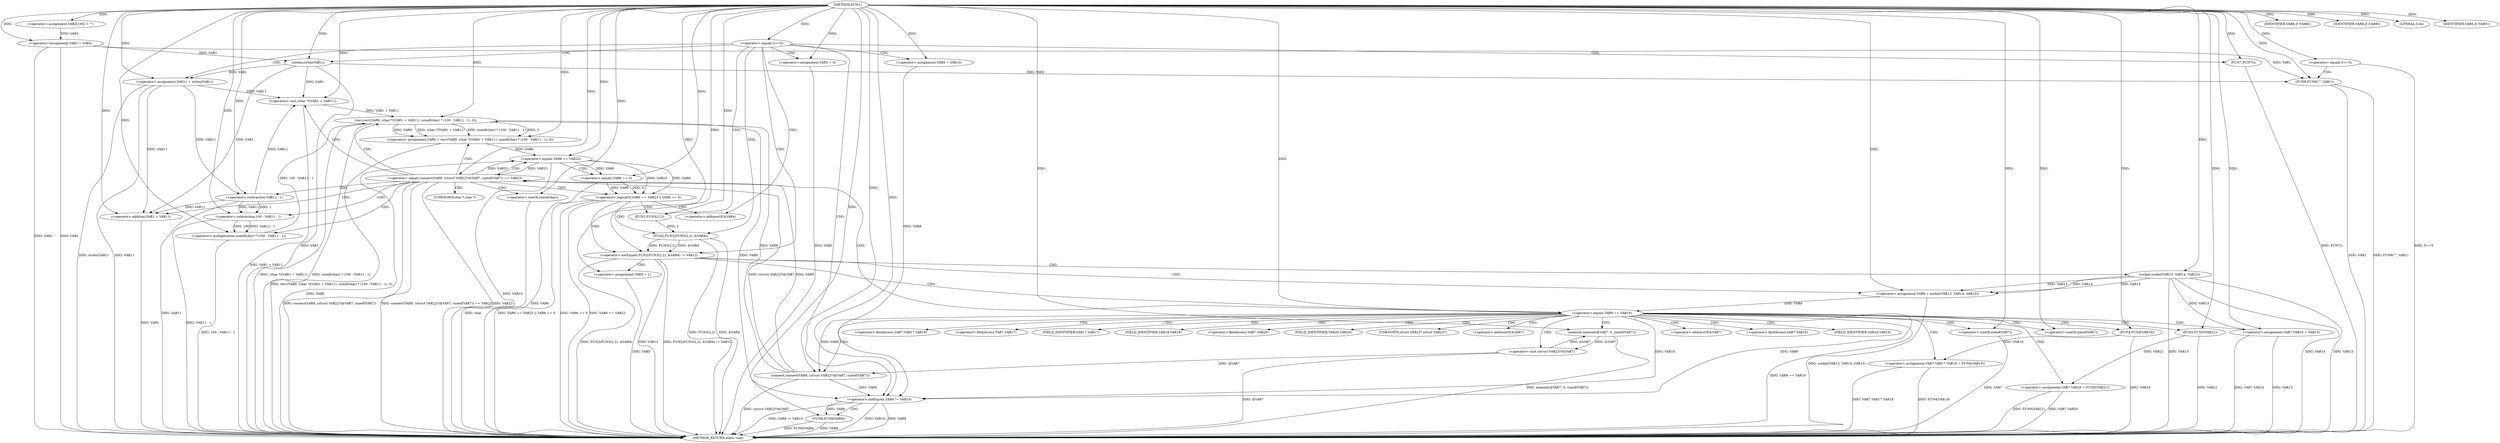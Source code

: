 digraph FUN1 {  
"1000100" [label = "(METHOD,FUN1)" ]
"1000253" [label = "(METHOD_RETURN,static void)" ]
"1000104" [label = "(<operator>.assignment,VAR2[100] = \"\")" ]
"1000107" [label = "(<operator>.assignment,VAR1 = VAR2)" ]
"1000111" [label = "(<operator>.equals,5==5)" ]
"1000118" [label = "(<operator>.assignment,VAR5 = 0)" ]
"1000125" [label = "(<operator>.assignment,VAR9 = VAR10)" ]
"1000129" [label = "(<operator>.assignment,VAR11 = strlen(VAR1))" ]
"1000131" [label = "(strlen,strlen(VAR1))" ]
"1000136" [label = "(<operator>.notEquals,FUN2(FUN3(2,2), &VAR4) != VAR12)" ]
"1000137" [label = "(FUN2,FUN2(FUN3(2,2), &VAR4))" ]
"1000138" [label = "(FUN3,FUN3(2,2))" ]
"1000146" [label = "(<operator>.assignment,VAR5 = 1)" ]
"1000149" [label = "(<operator>.assignment,VAR9 = socket(VAR13, VAR14, VAR15))" ]
"1000151" [label = "(socket,socket(VAR13, VAR14, VAR15))" ]
"1000156" [label = "(<operator>.equals,VAR9 == VAR10)" ]
"1000161" [label = "(memset,memset(&VAR7, 0, sizeof(VAR7)))" ]
"1000165" [label = "(<operator>.sizeOf,sizeof(VAR7))" ]
"1000167" [label = "(<operator>.assignment,VAR7.VAR16 = VAR13)" ]
"1000172" [label = "(<operator>.assignment,VAR7.VAR17.VAR18 = FUN4(VAR19))" ]
"1000178" [label = "(FUN4,FUN4(VAR19))" ]
"1000180" [label = "(<operator>.assignment,VAR7.VAR20 = FUN5(VAR21))" ]
"1000184" [label = "(FUN5,FUN5(VAR21))" ]
"1000187" [label = "(<operator>.equals,connect(VAR9, (struct VAR22*)&VAR7, sizeof(VAR7)) == VAR23)" ]
"1000188" [label = "(connect,connect(VAR9, (struct VAR22*)&VAR7, sizeof(VAR7)))" ]
"1000190" [label = "(<operator>.cast,(struct VAR22*)&VAR7)" ]
"1000194" [label = "(<operator>.sizeOf,sizeof(VAR7))" ]
"1000199" [label = "(<operator>.assignment,VAR6 = recv(VAR9, (char *)(VAR1 + VAR11), sizeof(char) * (100 - VAR11 - 1), 0))" ]
"1000201" [label = "(recv,recv(VAR9, (char *)(VAR1 + VAR11), sizeof(char) * (100 - VAR11 - 1), 0))" ]
"1000203" [label = "(<operator>.cast,(char *)(VAR1 + VAR11))" ]
"1000205" [label = "(<operator>.addition,VAR1 + VAR11)" ]
"1000208" [label = "(<operator>.multiplication,sizeof(char) * (100 - VAR11 - 1))" ]
"1000209" [label = "(<operator>.sizeOf,sizeof(char))" ]
"1000211" [label = "(<operator>.subtraction,100 - VAR11 - 1)" ]
"1000213" [label = "(<operator>.subtraction,VAR11 - 1)" ]
"1000218" [label = "(<operator>.logicalOr,VAR6 == VAR23 || VAR6 == 0)" ]
"1000219" [label = "(<operator>.equals,VAR6 == VAR23)" ]
"1000222" [label = "(<operator>.equals,VAR6 == 0)" ]
"1000228" [label = "(IDENTIFIER,VAR8,if (VAR8))" ]
"1000231" [label = "(IDENTIFIER,VAR8,if (VAR8))" ]
"1000233" [label = "(LITERAL,0,do)" ]
"1000235" [label = "(<operator>.notEquals,VAR9 != VAR10)" ]
"1000239" [label = "(FUN6,FUN6(VAR9))" ]
"1000242" [label = "(IDENTIFIER,VAR5,if (VAR5))" ]
"1000244" [label = "(FUN7,FUN7())" ]
"1000246" [label = "(<operator>.equals,5==5)" ]
"1000250" [label = "(FUN8,FUN8(\"\", VAR1))" ]
"1000141" [label = "(<operator>.addressOf,&VAR4)" ]
"1000162" [label = "(<operator>.addressOf,&VAR7)" ]
"1000168" [label = "(<operator>.fieldAccess,VAR7.VAR16)" ]
"1000170" [label = "(FIELD_IDENTIFIER,VAR16,VAR16)" ]
"1000173" [label = "(<operator>.fieldAccess,VAR7.VAR17.VAR18)" ]
"1000174" [label = "(<operator>.fieldAccess,VAR7.VAR17)" ]
"1000176" [label = "(FIELD_IDENTIFIER,VAR17,VAR17)" ]
"1000177" [label = "(FIELD_IDENTIFIER,VAR18,VAR18)" ]
"1000181" [label = "(<operator>.fieldAccess,VAR7.VAR20)" ]
"1000183" [label = "(FIELD_IDENTIFIER,VAR20,VAR20)" ]
"1000191" [label = "(UNKNOWN,struct VAR22*,struct VAR22*)" ]
"1000192" [label = "(<operator>.addressOf,&VAR7)" ]
"1000204" [label = "(UNKNOWN,char *,char *)" ]
  "1000184" -> "1000253"  [ label = "DDG: VAR21"] 
  "1000218" -> "1000253"  [ label = "DDG: VAR6 == VAR23"] 
  "1000180" -> "1000253"  [ label = "DDG: VAR7.VAR20"] 
  "1000151" -> "1000253"  [ label = "DDG: VAR14"] 
  "1000151" -> "1000253"  [ label = "DDG: VAR15"] 
  "1000244" -> "1000253"  [ label = "DDG: FUN7()"] 
  "1000129" -> "1000253"  [ label = "DDG: strlen(VAR1)"] 
  "1000187" -> "1000253"  [ label = "DDG: connect(VAR9, (struct VAR22*)&VAR7, sizeof(VAR7))"] 
  "1000172" -> "1000253"  [ label = "DDG: FUN4(VAR19)"] 
  "1000167" -> "1000253"  [ label = "DDG: VAR7.VAR16"] 
  "1000129" -> "1000253"  [ label = "DDG: VAR11"] 
  "1000187" -> "1000253"  [ label = "DDG: connect(VAR9, (struct VAR22*)&VAR7, sizeof(VAR7)) == VAR23"] 
  "1000219" -> "1000253"  [ label = "DDG: VAR23"] 
  "1000199" -> "1000253"  [ label = "DDG: recv(VAR9, (char *)(VAR1 + VAR11), sizeof(char) * (100 - VAR11 - 1), 0)"] 
  "1000222" -> "1000253"  [ label = "DDG: VAR6"] 
  "1000107" -> "1000253"  [ label = "DDG: VAR1"] 
  "1000235" -> "1000253"  [ label = "DDG: VAR10"] 
  "1000209" -> "1000253"  [ label = "DDG: char"] 
  "1000235" -> "1000253"  [ label = "DDG: VAR9"] 
  "1000149" -> "1000253"  [ label = "DDG: socket(VAR13, VAR14, VAR15)"] 
  "1000239" -> "1000253"  [ label = "DDG: FUN6(VAR9)"] 
  "1000235" -> "1000253"  [ label = "DDG: VAR9 != VAR10"] 
  "1000188" -> "1000253"  [ label = "DDG: (struct VAR22*)&VAR7"] 
  "1000178" -> "1000253"  [ label = "DDG: VAR19"] 
  "1000239" -> "1000253"  [ label = "DDG: VAR9"] 
  "1000213" -> "1000253"  [ label = "DDG: VAR11"] 
  "1000205" -> "1000253"  [ label = "DDG: VAR1"] 
  "1000131" -> "1000253"  [ label = "DDG: VAR1"] 
  "1000137" -> "1000253"  [ label = "DDG: &VAR4"] 
  "1000194" -> "1000253"  [ label = "DDG: VAR7"] 
  "1000180" -> "1000253"  [ label = "DDG: FUN5(VAR21)"] 
  "1000151" -> "1000253"  [ label = "DDG: VAR13"] 
  "1000250" -> "1000253"  [ label = "DDG: VAR1"] 
  "1000218" -> "1000253"  [ label = "DDG: VAR6 == VAR23 || VAR6 == 0"] 
  "1000201" -> "1000253"  [ label = "DDG: (char *)(VAR1 + VAR11)"] 
  "1000218" -> "1000253"  [ label = "DDG: VAR6 == 0"] 
  "1000201" -> "1000253"  [ label = "DDG: sizeof(char) * (100 - VAR11 - 1)"] 
  "1000211" -> "1000253"  [ label = "DDG: VAR11 - 1"] 
  "1000208" -> "1000253"  [ label = "DDG: 100 - VAR11 - 1"] 
  "1000172" -> "1000253"  [ label = "DDG: VAR7.VAR17.VAR18"] 
  "1000136" -> "1000253"  [ label = "DDG: VAR12"] 
  "1000136" -> "1000253"  [ label = "DDG: FUN2(FUN3(2,2), &VAR4) != VAR12"] 
  "1000219" -> "1000253"  [ label = "DDG: VAR6"] 
  "1000167" -> "1000253"  [ label = "DDG: VAR13"] 
  "1000156" -> "1000253"  [ label = "DDG: VAR9 == VAR10"] 
  "1000250" -> "1000253"  [ label = "DDG: FUN8(\"\", VAR1)"] 
  "1000137" -> "1000253"  [ label = "DDG: FUN3(2,2)"] 
  "1000203" -> "1000253"  [ label = "DDG: VAR1 + VAR11"] 
  "1000118" -> "1000253"  [ label = "DDG: VAR5"] 
  "1000187" -> "1000253"  [ label = "DDG: VAR23"] 
  "1000246" -> "1000253"  [ label = "DDG: 5==5"] 
  "1000146" -> "1000253"  [ label = "DDG: VAR5"] 
  "1000161" -> "1000253"  [ label = "DDG: memset(&VAR7, 0, sizeof(VAR7))"] 
  "1000190" -> "1000253"  [ label = "DDG: &VAR7"] 
  "1000136" -> "1000253"  [ label = "DDG: FUN2(FUN3(2,2), &VAR4)"] 
  "1000107" -> "1000253"  [ label = "DDG: VAR2"] 
  "1000100" -> "1000104"  [ label = "DDG: "] 
  "1000104" -> "1000107"  [ label = "DDG: VAR2"] 
  "1000100" -> "1000107"  [ label = "DDG: "] 
  "1000100" -> "1000111"  [ label = "DDG: "] 
  "1000100" -> "1000118"  [ label = "DDG: "] 
  "1000100" -> "1000125"  [ label = "DDG: "] 
  "1000131" -> "1000129"  [ label = "DDG: VAR1"] 
  "1000100" -> "1000129"  [ label = "DDG: "] 
  "1000107" -> "1000131"  [ label = "DDG: VAR1"] 
  "1000100" -> "1000131"  [ label = "DDG: "] 
  "1000137" -> "1000136"  [ label = "DDG: FUN3(2,2)"] 
  "1000137" -> "1000136"  [ label = "DDG: &VAR4"] 
  "1000138" -> "1000137"  [ label = "DDG: 2"] 
  "1000100" -> "1000138"  [ label = "DDG: "] 
  "1000100" -> "1000136"  [ label = "DDG: "] 
  "1000100" -> "1000146"  [ label = "DDG: "] 
  "1000151" -> "1000149"  [ label = "DDG: VAR13"] 
  "1000151" -> "1000149"  [ label = "DDG: VAR14"] 
  "1000151" -> "1000149"  [ label = "DDG: VAR15"] 
  "1000100" -> "1000149"  [ label = "DDG: "] 
  "1000100" -> "1000151"  [ label = "DDG: "] 
  "1000149" -> "1000156"  [ label = "DDG: VAR9"] 
  "1000100" -> "1000156"  [ label = "DDG: "] 
  "1000190" -> "1000161"  [ label = "DDG: &VAR7"] 
  "1000100" -> "1000161"  [ label = "DDG: "] 
  "1000100" -> "1000165"  [ label = "DDG: "] 
  "1000151" -> "1000167"  [ label = "DDG: VAR13"] 
  "1000100" -> "1000167"  [ label = "DDG: "] 
  "1000178" -> "1000172"  [ label = "DDG: VAR19"] 
  "1000100" -> "1000178"  [ label = "DDG: "] 
  "1000184" -> "1000180"  [ label = "DDG: VAR21"] 
  "1000100" -> "1000184"  [ label = "DDG: "] 
  "1000188" -> "1000187"  [ label = "DDG: VAR9"] 
  "1000188" -> "1000187"  [ label = "DDG: (struct VAR22*)&VAR7"] 
  "1000156" -> "1000188"  [ label = "DDG: VAR9"] 
  "1000100" -> "1000188"  [ label = "DDG: "] 
  "1000190" -> "1000188"  [ label = "DDG: &VAR7"] 
  "1000161" -> "1000190"  [ label = "DDG: &VAR7"] 
  "1000100" -> "1000194"  [ label = "DDG: "] 
  "1000219" -> "1000187"  [ label = "DDG: VAR23"] 
  "1000100" -> "1000187"  [ label = "DDG: "] 
  "1000201" -> "1000199"  [ label = "DDG: VAR9"] 
  "1000201" -> "1000199"  [ label = "DDG: (char *)(VAR1 + VAR11)"] 
  "1000201" -> "1000199"  [ label = "DDG: sizeof(char) * (100 - VAR11 - 1)"] 
  "1000201" -> "1000199"  [ label = "DDG: 0"] 
  "1000100" -> "1000199"  [ label = "DDG: "] 
  "1000188" -> "1000201"  [ label = "DDG: VAR9"] 
  "1000100" -> "1000201"  [ label = "DDG: "] 
  "1000203" -> "1000201"  [ label = "DDG: VAR1 + VAR11"] 
  "1000131" -> "1000203"  [ label = "DDG: VAR1"] 
  "1000100" -> "1000203"  [ label = "DDG: "] 
  "1000129" -> "1000203"  [ label = "DDG: VAR11"] 
  "1000213" -> "1000203"  [ label = "DDG: VAR11"] 
  "1000131" -> "1000205"  [ label = "DDG: VAR1"] 
  "1000100" -> "1000205"  [ label = "DDG: "] 
  "1000129" -> "1000205"  [ label = "DDG: VAR11"] 
  "1000213" -> "1000205"  [ label = "DDG: VAR11"] 
  "1000208" -> "1000201"  [ label = "DDG: 100 - VAR11 - 1"] 
  "1000100" -> "1000208"  [ label = "DDG: "] 
  "1000100" -> "1000209"  [ label = "DDG: "] 
  "1000211" -> "1000208"  [ label = "DDG: 100"] 
  "1000211" -> "1000208"  [ label = "DDG: VAR11 - 1"] 
  "1000100" -> "1000211"  [ label = "DDG: "] 
  "1000213" -> "1000211"  [ label = "DDG: VAR11"] 
  "1000213" -> "1000211"  [ label = "DDG: 1"] 
  "1000100" -> "1000213"  [ label = "DDG: "] 
  "1000129" -> "1000213"  [ label = "DDG: VAR11"] 
  "1000219" -> "1000218"  [ label = "DDG: VAR6"] 
  "1000219" -> "1000218"  [ label = "DDG: VAR23"] 
  "1000199" -> "1000219"  [ label = "DDG: VAR6"] 
  "1000100" -> "1000219"  [ label = "DDG: "] 
  "1000187" -> "1000219"  [ label = "DDG: VAR23"] 
  "1000222" -> "1000218"  [ label = "DDG: VAR6"] 
  "1000222" -> "1000218"  [ label = "DDG: 0"] 
  "1000219" -> "1000222"  [ label = "DDG: VAR6"] 
  "1000100" -> "1000222"  [ label = "DDG: "] 
  "1000100" -> "1000228"  [ label = "DDG: "] 
  "1000100" -> "1000231"  [ label = "DDG: "] 
  "1000100" -> "1000233"  [ label = "DDG: "] 
  "1000125" -> "1000235"  [ label = "DDG: VAR9"] 
  "1000156" -> "1000235"  [ label = "DDG: VAR9"] 
  "1000188" -> "1000235"  [ label = "DDG: VAR9"] 
  "1000201" -> "1000235"  [ label = "DDG: VAR9"] 
  "1000100" -> "1000235"  [ label = "DDG: "] 
  "1000156" -> "1000235"  [ label = "DDG: VAR10"] 
  "1000235" -> "1000239"  [ label = "DDG: VAR9"] 
  "1000100" -> "1000239"  [ label = "DDG: "] 
  "1000100" -> "1000242"  [ label = "DDG: "] 
  "1000100" -> "1000244"  [ label = "DDG: "] 
  "1000100" -> "1000246"  [ label = "DDG: "] 
  "1000100" -> "1000250"  [ label = "DDG: "] 
  "1000107" -> "1000250"  [ label = "DDG: VAR1"] 
  "1000131" -> "1000250"  [ label = "DDG: VAR1"] 
  "1000111" -> "1000125"  [ label = "CDG: "] 
  "1000111" -> "1000141"  [ label = "CDG: "] 
  "1000111" -> "1000235"  [ label = "CDG: "] 
  "1000111" -> "1000138"  [ label = "CDG: "] 
  "1000111" -> "1000136"  [ label = "CDG: "] 
  "1000111" -> "1000118"  [ label = "CDG: "] 
  "1000111" -> "1000131"  [ label = "CDG: "] 
  "1000111" -> "1000137"  [ label = "CDG: "] 
  "1000111" -> "1000129"  [ label = "CDG: "] 
  "1000111" -> "1000244"  [ label = "CDG: "] 
  "1000136" -> "1000156"  [ label = "CDG: "] 
  "1000136" -> "1000149"  [ label = "CDG: "] 
  "1000136" -> "1000151"  [ label = "CDG: "] 
  "1000136" -> "1000146"  [ label = "CDG: "] 
  "1000156" -> "1000174"  [ label = "CDG: "] 
  "1000156" -> "1000191"  [ label = "CDG: "] 
  "1000156" -> "1000161"  [ label = "CDG: "] 
  "1000156" -> "1000180"  [ label = "CDG: "] 
  "1000156" -> "1000183"  [ label = "CDG: "] 
  "1000156" -> "1000165"  [ label = "CDG: "] 
  "1000156" -> "1000188"  [ label = "CDG: "] 
  "1000156" -> "1000190"  [ label = "CDG: "] 
  "1000156" -> "1000167"  [ label = "CDG: "] 
  "1000156" -> "1000194"  [ label = "CDG: "] 
  "1000156" -> "1000192"  [ label = "CDG: "] 
  "1000156" -> "1000176"  [ label = "CDG: "] 
  "1000156" -> "1000187"  [ label = "CDG: "] 
  "1000156" -> "1000172"  [ label = "CDG: "] 
  "1000156" -> "1000168"  [ label = "CDG: "] 
  "1000156" -> "1000178"  [ label = "CDG: "] 
  "1000156" -> "1000173"  [ label = "CDG: "] 
  "1000156" -> "1000170"  [ label = "CDG: "] 
  "1000156" -> "1000184"  [ label = "CDG: "] 
  "1000156" -> "1000177"  [ label = "CDG: "] 
  "1000156" -> "1000162"  [ label = "CDG: "] 
  "1000156" -> "1000181"  [ label = "CDG: "] 
  "1000187" -> "1000211"  [ label = "CDG: "] 
  "1000187" -> "1000208"  [ label = "CDG: "] 
  "1000187" -> "1000199"  [ label = "CDG: "] 
  "1000187" -> "1000204"  [ label = "CDG: "] 
  "1000187" -> "1000219"  [ label = "CDG: "] 
  "1000187" -> "1000201"  [ label = "CDG: "] 
  "1000187" -> "1000213"  [ label = "CDG: "] 
  "1000187" -> "1000203"  [ label = "CDG: "] 
  "1000187" -> "1000205"  [ label = "CDG: "] 
  "1000187" -> "1000218"  [ label = "CDG: "] 
  "1000187" -> "1000209"  [ label = "CDG: "] 
  "1000218" -> "1000141"  [ label = "CDG: "] 
  "1000218" -> "1000138"  [ label = "CDG: "] 
  "1000218" -> "1000136"  [ label = "CDG: "] 
  "1000218" -> "1000137"  [ label = "CDG: "] 
  "1000219" -> "1000222"  [ label = "CDG: "] 
  "1000235" -> "1000239"  [ label = "CDG: "] 
  "1000246" -> "1000250"  [ label = "CDG: "] 
}

